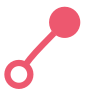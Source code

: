 digraph G {
	graph [Damping=0.2,
		K=0.2,
		bb="0,0,34,37",
		bgcolor=transparent,
		color=none,
		dir=none,
		dpi=300,
		layout=fdp,
		maxiter=10000,
		nodesep=0.02,
		outputorder=edgesfirst,
		overlap=compress,
		penwidth=0,
		rankdir=LR,
		ranksep=0.02,
		sep=1,
		splines=curved
	];
	node [label="\N"];
	edge [dir=none,
		headlabel="",
		label="",
		taillabel=""
	];
	"U1.energy_balance_node"	[color="#ed586f",
		fillcolor="#ed586f",
		gradientangle=0,
		height=0.19444,
		label="",
		margin=0,
		orientation=0.0,
		peripheries=1,
		pin=true,
		pos="27.038,30.28",
		shape=circle,
		style=filled,
		width=0.19444];
	"U1.Phi"	[color="#ed586f",
		fillcolor=none,
		gradientangle=0,
		height=0.15278,
		label="",
		margin=0,
		orientation=0.0,
		penwidth=3,
		peripheries=1,
		pin=true,
		pos="5.0663,5.2799",
		shape=circle,
		style=filled,
		width=0.15278];
	"U1.energy_balance_node":c -> "U1.Phi":c	[arrowhead=none,
		arrowtail=none,
		color="#ed586f",
		len=0.5,
		name="U1.energy_balance_node_U1.Phi",
		penwidth=3,
		pos="21.947,25.111 13.492,16.506 11.047,13.861 8.2357,9.921",
		style=solid];
}
